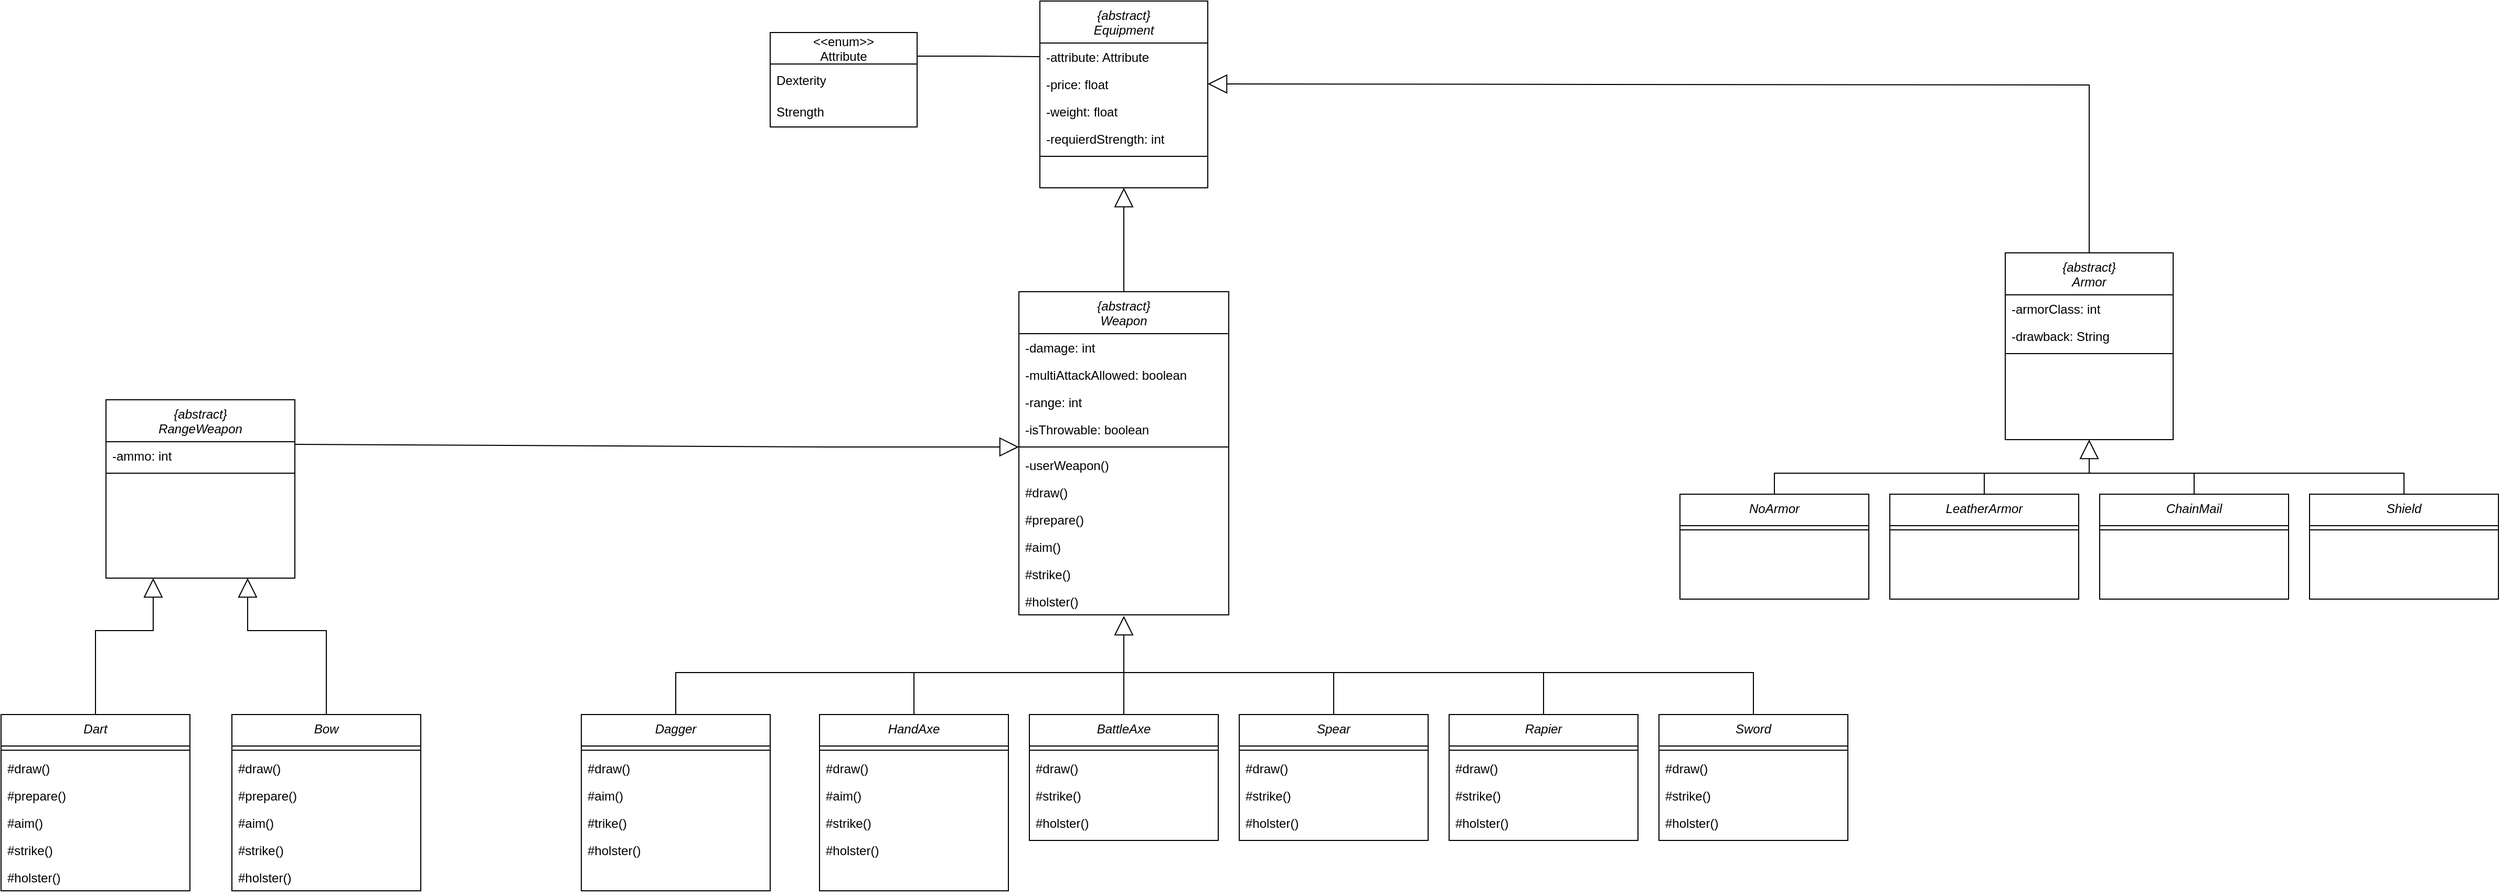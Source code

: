 <mxfile version="20.2.3" type="device"><diagram id="C5RBs43oDa-KdzZeNtuy" name="Page-1"><mxGraphModel dx="3996" dy="1518" grid="1" gridSize="10" guides="1" tooltips="1" connect="1" arrows="1" fold="1" page="1" pageScale="1" pageWidth="827" pageHeight="1169" math="0" shadow="0"><root><mxCell id="WIyWlLk6GJQsqaUBKTNV-0"/><mxCell id="WIyWlLk6GJQsqaUBKTNV-1" parent="WIyWlLk6GJQsqaUBKTNV-0"/><mxCell id="zkfFHV4jXpPFQw0GAbJ--0" value="{abstract}&#10;Equipment&#10;" style="swimlane;fontStyle=2;align=center;verticalAlign=top;childLayout=stackLayout;horizontal=1;startSize=40;horizontalStack=0;resizeParent=1;resizeLast=0;collapsible=1;marginBottom=0;rounded=0;shadow=0;strokeWidth=1;" parent="WIyWlLk6GJQsqaUBKTNV-1" vertex="1"><mxGeometry x="-390" width="160" height="178" as="geometry"><mxRectangle x="230" y="140" width="160" height="26" as="alternateBounds"/></mxGeometry></mxCell><mxCell id="zkfFHV4jXpPFQw0GAbJ--2" value="-attribute: Attribute" style="text;align=left;verticalAlign=top;spacingLeft=4;spacingRight=4;overflow=hidden;rotatable=0;points=[[0,0.5],[1,0.5]];portConstraint=eastwest;rounded=0;shadow=0;html=0;" parent="zkfFHV4jXpPFQw0GAbJ--0" vertex="1"><mxGeometry y="40" width="160" height="26" as="geometry"/></mxCell><mxCell id="zkfFHV4jXpPFQw0GAbJ--3" value="-price: float" style="text;align=left;verticalAlign=top;spacingLeft=4;spacingRight=4;overflow=hidden;rotatable=0;points=[[0,0.5],[1,0.5]];portConstraint=eastwest;rounded=0;shadow=0;html=0;" parent="zkfFHV4jXpPFQw0GAbJ--0" vertex="1"><mxGeometry y="66" width="160" height="26" as="geometry"/></mxCell><mxCell id="xCff0-_qUuisWJhxx4Ki-0" value="-weight: float" style="text;align=left;verticalAlign=top;spacingLeft=4;spacingRight=4;overflow=hidden;rotatable=0;points=[[0,0.5],[1,0.5]];portConstraint=eastwest;rounded=0;shadow=0;html=0;" parent="zkfFHV4jXpPFQw0GAbJ--0" vertex="1"><mxGeometry y="92" width="160" height="26" as="geometry"/></mxCell><mxCell id="xCff0-_qUuisWJhxx4Ki-1" value="-requierdStrength: int" style="text;align=left;verticalAlign=top;spacingLeft=4;spacingRight=4;overflow=hidden;rotatable=0;points=[[0,0.5],[1,0.5]];portConstraint=eastwest;rounded=0;shadow=0;html=0;" parent="zkfFHV4jXpPFQw0GAbJ--0" vertex="1"><mxGeometry y="118" width="160" height="26" as="geometry"/></mxCell><mxCell id="zkfFHV4jXpPFQw0GAbJ--4" value="" style="line;html=1;strokeWidth=1;align=left;verticalAlign=middle;spacingTop=-1;spacingLeft=3;spacingRight=3;rotatable=0;labelPosition=right;points=[];portConstraint=eastwest;" parent="zkfFHV4jXpPFQw0GAbJ--0" vertex="1"><mxGeometry y="144" width="160" height="8" as="geometry"/></mxCell><mxCell id="xCff0-_qUuisWJhxx4Ki-2" value="{abstract}&#10;Weapon&#10;" style="swimlane;fontStyle=2;align=center;verticalAlign=top;childLayout=stackLayout;horizontal=1;startSize=40;horizontalStack=0;resizeParent=1;resizeLast=0;collapsible=1;marginBottom=0;rounded=0;shadow=0;strokeWidth=1;" parent="WIyWlLk6GJQsqaUBKTNV-1" vertex="1"><mxGeometry x="-410" y="277" width="200" height="308" as="geometry"><mxRectangle x="230" y="140" width="160" height="26" as="alternateBounds"/></mxGeometry></mxCell><mxCell id="xCff0-_qUuisWJhxx4Ki-3" value="-damage: int" style="text;align=left;verticalAlign=top;spacingLeft=4;spacingRight=4;overflow=hidden;rotatable=0;points=[[0,0.5],[1,0.5]];portConstraint=eastwest;rounded=0;shadow=0;html=0;" parent="xCff0-_qUuisWJhxx4Ki-2" vertex="1"><mxGeometry y="40" width="200" height="26" as="geometry"/></mxCell><mxCell id="xCff0-_qUuisWJhxx4Ki-16" value="-multiAttackAllowed: boolean" style="text;align=left;verticalAlign=top;spacingLeft=4;spacingRight=4;overflow=hidden;rotatable=0;points=[[0,0.5],[1,0.5]];portConstraint=eastwest;rounded=0;shadow=0;html=0;" parent="xCff0-_qUuisWJhxx4Ki-2" vertex="1"><mxGeometry y="66" width="200" height="26" as="geometry"/></mxCell><mxCell id="xCff0-_qUuisWJhxx4Ki-17" value="-range: int" style="text;align=left;verticalAlign=top;spacingLeft=4;spacingRight=4;overflow=hidden;rotatable=0;points=[[0,0.5],[1,0.5]];portConstraint=eastwest;rounded=0;shadow=0;html=0;" parent="xCff0-_qUuisWJhxx4Ki-2" vertex="1"><mxGeometry y="92" width="200" height="26" as="geometry"/></mxCell><mxCell id="xCff0-_qUuisWJhxx4Ki-25" value="-isThrowable: boolean" style="text;align=left;verticalAlign=top;spacingLeft=4;spacingRight=4;overflow=hidden;rotatable=0;points=[[0,0.5],[1,0.5]];portConstraint=eastwest;rounded=0;shadow=0;html=0;" parent="xCff0-_qUuisWJhxx4Ki-2" vertex="1"><mxGeometry y="118" width="200" height="26" as="geometry"/></mxCell><mxCell id="xCff0-_qUuisWJhxx4Ki-7" value="" style="line;html=1;strokeWidth=1;align=left;verticalAlign=middle;spacingTop=-1;spacingLeft=3;spacingRight=3;rotatable=0;labelPosition=right;points=[];portConstraint=eastwest;" parent="xCff0-_qUuisWJhxx4Ki-2" vertex="1"><mxGeometry y="144" width="200" height="8" as="geometry"/></mxCell><mxCell id="xCff0-_qUuisWJhxx4Ki-24" value="-userWeapon()" style="text;align=left;verticalAlign=top;spacingLeft=4;spacingRight=4;overflow=hidden;rotatable=0;points=[[0,0.5],[1,0.5]];portConstraint=eastwest;" parent="xCff0-_qUuisWJhxx4Ki-2" vertex="1"><mxGeometry y="152" width="200" height="26" as="geometry"/></mxCell><mxCell id="xCff0-_qUuisWJhxx4Ki-26" value="#draw()" style="text;align=left;verticalAlign=top;spacingLeft=4;spacingRight=4;overflow=hidden;rotatable=0;points=[[0,0.5],[1,0.5]];portConstraint=eastwest;" parent="xCff0-_qUuisWJhxx4Ki-2" vertex="1"><mxGeometry y="178" width="200" height="26" as="geometry"/></mxCell><mxCell id="xCff0-_qUuisWJhxx4Ki-27" value="#prepare()" style="text;align=left;verticalAlign=top;spacingLeft=4;spacingRight=4;overflow=hidden;rotatable=0;points=[[0,0.5],[1,0.5]];portConstraint=eastwest;" parent="xCff0-_qUuisWJhxx4Ki-2" vertex="1"><mxGeometry y="204" width="200" height="26" as="geometry"/></mxCell><mxCell id="xCff0-_qUuisWJhxx4Ki-29" value="#aim()" style="text;align=left;verticalAlign=top;spacingLeft=4;spacingRight=4;overflow=hidden;rotatable=0;points=[[0,0.5],[1,0.5]];portConstraint=eastwest;" parent="xCff0-_qUuisWJhxx4Ki-2" vertex="1"><mxGeometry y="230" width="200" height="26" as="geometry"/></mxCell><mxCell id="xCff0-_qUuisWJhxx4Ki-28" value="#strike()" style="text;align=left;verticalAlign=top;spacingLeft=4;spacingRight=4;overflow=hidden;rotatable=0;points=[[0,0.5],[1,0.5]];portConstraint=eastwest;" parent="xCff0-_qUuisWJhxx4Ki-2" vertex="1"><mxGeometry y="256" width="200" height="26" as="geometry"/></mxCell><mxCell id="xCff0-_qUuisWJhxx4Ki-30" value="#holster()" style="text;align=left;verticalAlign=top;spacingLeft=4;spacingRight=4;overflow=hidden;rotatable=0;points=[[0,0.5],[1,0.5]];portConstraint=eastwest;" parent="xCff0-_qUuisWJhxx4Ki-2" vertex="1"><mxGeometry y="282" width="200" height="26" as="geometry"/></mxCell><mxCell id="xCff0-_qUuisWJhxx4Ki-9" value="{abstract}&#10;Armor&#10;" style="swimlane;fontStyle=2;align=center;verticalAlign=top;childLayout=stackLayout;horizontal=1;startSize=40;horizontalStack=0;resizeParent=1;resizeLast=0;collapsible=1;marginBottom=0;rounded=0;shadow=0;strokeWidth=1;" parent="WIyWlLk6GJQsqaUBKTNV-1" vertex="1"><mxGeometry x="530" y="240" width="160" height="178" as="geometry"><mxRectangle x="230" y="140" width="160" height="26" as="alternateBounds"/></mxGeometry></mxCell><mxCell id="xCff0-_qUuisWJhxx4Ki-10" value="-armorClass: int" style="text;align=left;verticalAlign=top;spacingLeft=4;spacingRight=4;overflow=hidden;rotatable=0;points=[[0,0.5],[1,0.5]];portConstraint=eastwest;rounded=0;shadow=0;html=0;" parent="xCff0-_qUuisWJhxx4Ki-9" vertex="1"><mxGeometry y="40" width="160" height="26" as="geometry"/></mxCell><mxCell id="xCff0-_qUuisWJhxx4Ki-11" value="-drawback: String" style="text;align=left;verticalAlign=top;spacingLeft=4;spacingRight=4;overflow=hidden;rotatable=0;points=[[0,0.5],[1,0.5]];portConstraint=eastwest;rounded=0;shadow=0;html=0;" parent="xCff0-_qUuisWJhxx4Ki-9" vertex="1"><mxGeometry y="66" width="160" height="26" as="geometry"/></mxCell><mxCell id="xCff0-_qUuisWJhxx4Ki-14" value="" style="line;html=1;strokeWidth=1;align=left;verticalAlign=middle;spacingTop=-1;spacingLeft=3;spacingRight=3;rotatable=0;labelPosition=right;points=[];portConstraint=eastwest;" parent="xCff0-_qUuisWJhxx4Ki-9" vertex="1"><mxGeometry y="92" width="160" height="8" as="geometry"/></mxCell><mxCell id="xCff0-_qUuisWJhxx4Ki-18" value="{abstract}&#10;RangeWeapon&#10;" style="swimlane;fontStyle=2;align=center;verticalAlign=top;childLayout=stackLayout;horizontal=1;startSize=40;horizontalStack=0;resizeParent=1;resizeLast=0;collapsible=1;marginBottom=0;rounded=0;shadow=0;strokeWidth=1;" parent="WIyWlLk6GJQsqaUBKTNV-1" vertex="1"><mxGeometry x="-1280" y="380" width="180" height="170" as="geometry"><mxRectangle x="230" y="140" width="160" height="26" as="alternateBounds"/></mxGeometry></mxCell><mxCell id="xCff0-_qUuisWJhxx4Ki-19" value="-ammo: int" style="text;align=left;verticalAlign=top;spacingLeft=4;spacingRight=4;overflow=hidden;rotatable=0;points=[[0,0.5],[1,0.5]];portConstraint=eastwest;rounded=0;shadow=0;html=0;" parent="xCff0-_qUuisWJhxx4Ki-18" vertex="1"><mxGeometry y="40" width="180" height="26" as="geometry"/></mxCell><mxCell id="xCff0-_qUuisWJhxx4Ki-22" value="" style="line;html=1;strokeWidth=1;align=left;verticalAlign=middle;spacingTop=-1;spacingLeft=3;spacingRight=3;rotatable=0;labelPosition=right;points=[];portConstraint=eastwest;" parent="xCff0-_qUuisWJhxx4Ki-18" vertex="1"><mxGeometry y="66" width="180" height="8" as="geometry"/></mxCell><mxCell id="xCff0-_qUuisWJhxx4Ki-31" value="Dart" style="swimlane;fontStyle=2;align=center;verticalAlign=top;childLayout=stackLayout;horizontal=1;startSize=30;horizontalStack=0;resizeParent=1;resizeLast=0;collapsible=1;marginBottom=0;rounded=0;shadow=0;strokeWidth=1;" parent="WIyWlLk6GJQsqaUBKTNV-1" vertex="1"><mxGeometry x="-1380" y="680" width="180" height="168" as="geometry"><mxRectangle x="230" y="140" width="160" height="26" as="alternateBounds"/></mxGeometry></mxCell><mxCell id="xCff0-_qUuisWJhxx4Ki-33" value="" style="line;html=1;strokeWidth=1;align=left;verticalAlign=middle;spacingTop=-1;spacingLeft=3;spacingRight=3;rotatable=0;labelPosition=right;points=[];portConstraint=eastwest;" parent="xCff0-_qUuisWJhxx4Ki-31" vertex="1"><mxGeometry y="30" width="180" height="8" as="geometry"/></mxCell><mxCell id="xCff0-_qUuisWJhxx4Ki-176" value="#draw()" style="text;align=left;verticalAlign=top;spacingLeft=4;spacingRight=4;overflow=hidden;rotatable=0;points=[[0,0.5],[1,0.5]];portConstraint=eastwest;" parent="xCff0-_qUuisWJhxx4Ki-31" vertex="1"><mxGeometry y="38" width="180" height="26" as="geometry"/></mxCell><mxCell id="xCff0-_qUuisWJhxx4Ki-180" value="#prepare()" style="text;align=left;verticalAlign=top;spacingLeft=4;spacingRight=4;overflow=hidden;rotatable=0;points=[[0,0.5],[1,0.5]];portConstraint=eastwest;" parent="xCff0-_qUuisWJhxx4Ki-31" vertex="1"><mxGeometry y="64" width="180" height="26" as="geometry"/></mxCell><mxCell id="xCff0-_qUuisWJhxx4Ki-179" value="#aim()" style="text;align=left;verticalAlign=top;spacingLeft=4;spacingRight=4;overflow=hidden;rotatable=0;points=[[0,0.5],[1,0.5]];portConstraint=eastwest;" parent="xCff0-_qUuisWJhxx4Ki-31" vertex="1"><mxGeometry y="90" width="180" height="26" as="geometry"/></mxCell><mxCell id="xCff0-_qUuisWJhxx4Ki-178" value="#strike()" style="text;align=left;verticalAlign=top;spacingLeft=4;spacingRight=4;overflow=hidden;rotatable=0;points=[[0,0.5],[1,0.5]];portConstraint=eastwest;" parent="xCff0-_qUuisWJhxx4Ki-31" vertex="1"><mxGeometry y="116" width="180" height="26" as="geometry"/></mxCell><mxCell id="xCff0-_qUuisWJhxx4Ki-177" value="#holster()" style="text;align=left;verticalAlign=top;spacingLeft=4;spacingRight=4;overflow=hidden;rotatable=0;points=[[0,0.5],[1,0.5]];portConstraint=eastwest;" parent="xCff0-_qUuisWJhxx4Ki-31" vertex="1"><mxGeometry y="142" width="180" height="26" as="geometry"/></mxCell><mxCell id="xCff0-_qUuisWJhxx4Ki-34" value="Bow" style="swimlane;fontStyle=2;align=center;verticalAlign=top;childLayout=stackLayout;horizontal=1;startSize=30;horizontalStack=0;resizeParent=1;resizeLast=0;collapsible=1;marginBottom=0;rounded=0;shadow=0;strokeWidth=1;" parent="WIyWlLk6GJQsqaUBKTNV-1" vertex="1"><mxGeometry x="-1160" y="680" width="180" height="168" as="geometry"><mxRectangle x="230" y="140" width="160" height="26" as="alternateBounds"/></mxGeometry></mxCell><mxCell id="xCff0-_qUuisWJhxx4Ki-35" value="" style="line;html=1;strokeWidth=1;align=left;verticalAlign=middle;spacingTop=-1;spacingLeft=3;spacingRight=3;rotatable=0;labelPosition=right;points=[];portConstraint=eastwest;" parent="xCff0-_qUuisWJhxx4Ki-34" vertex="1"><mxGeometry y="30" width="180" height="8" as="geometry"/></mxCell><mxCell id="xCff0-_qUuisWJhxx4Ki-141" value="#draw()" style="text;align=left;verticalAlign=top;spacingLeft=4;spacingRight=4;overflow=hidden;rotatable=0;points=[[0,0.5],[1,0.5]];portConstraint=eastwest;" parent="xCff0-_qUuisWJhxx4Ki-34" vertex="1"><mxGeometry y="38" width="180" height="26" as="geometry"/></mxCell><mxCell id="xCff0-_qUuisWJhxx4Ki-142" value="#prepare()" style="text;align=left;verticalAlign=top;spacingLeft=4;spacingRight=4;overflow=hidden;rotatable=0;points=[[0,0.5],[1,0.5]];portConstraint=eastwest;" parent="xCff0-_qUuisWJhxx4Ki-34" vertex="1"><mxGeometry y="64" width="180" height="26" as="geometry"/></mxCell><mxCell id="xCff0-_qUuisWJhxx4Ki-143" value="#aim()" style="text;align=left;verticalAlign=top;spacingLeft=4;spacingRight=4;overflow=hidden;rotatable=0;points=[[0,0.5],[1,0.5]];portConstraint=eastwest;" parent="xCff0-_qUuisWJhxx4Ki-34" vertex="1"><mxGeometry y="90" width="180" height="26" as="geometry"/></mxCell><mxCell id="xCff0-_qUuisWJhxx4Ki-144" value="#strike()" style="text;align=left;verticalAlign=top;spacingLeft=4;spacingRight=4;overflow=hidden;rotatable=0;points=[[0,0.5],[1,0.5]];portConstraint=eastwest;" parent="xCff0-_qUuisWJhxx4Ki-34" vertex="1"><mxGeometry y="116" width="180" height="26" as="geometry"/></mxCell><mxCell id="xCff0-_qUuisWJhxx4Ki-145" value="#holster()" style="text;align=left;verticalAlign=top;spacingLeft=4;spacingRight=4;overflow=hidden;rotatable=0;points=[[0,0.5],[1,0.5]];portConstraint=eastwest;" parent="xCff0-_qUuisWJhxx4Ki-34" vertex="1"><mxGeometry y="142" width="180" height="26" as="geometry"/></mxCell><mxCell id="xCff0-_qUuisWJhxx4Ki-188" style="edgeStyle=orthogonalEdgeStyle;rounded=0;orthogonalLoop=1;jettySize=auto;html=1;endArrow=none;endFill=0;" parent="WIyWlLk6GJQsqaUBKTNV-1" source="xCff0-_qUuisWJhxx4Ki-36" edge="1"><mxGeometry relative="1" as="geometry"><mxPoint x="-310" y="640" as="targetPoint"/><Array as="points"><mxPoint x="-737" y="640"/></Array></mxGeometry></mxCell><mxCell id="xCff0-_qUuisWJhxx4Ki-36" value="Dagger" style="swimlane;fontStyle=2;align=center;verticalAlign=top;childLayout=stackLayout;horizontal=1;startSize=30;horizontalStack=0;resizeParent=1;resizeLast=0;collapsible=1;marginBottom=0;rounded=0;shadow=0;strokeWidth=1;" parent="WIyWlLk6GJQsqaUBKTNV-1" vertex="1"><mxGeometry x="-827" y="680" width="180" height="168" as="geometry"><mxRectangle x="230" y="140" width="160" height="26" as="alternateBounds"/></mxGeometry></mxCell><mxCell id="xCff0-_qUuisWJhxx4Ki-37" value="" style="line;html=1;strokeWidth=1;align=left;verticalAlign=middle;spacingTop=-1;spacingLeft=3;spacingRight=3;rotatable=0;labelPosition=right;points=[];portConstraint=eastwest;" parent="xCff0-_qUuisWJhxx4Ki-36" vertex="1"><mxGeometry y="30" width="180" height="8" as="geometry"/></mxCell><mxCell id="xCff0-_qUuisWJhxx4Ki-56" value="#draw()" style="text;align=left;verticalAlign=top;spacingLeft=4;spacingRight=4;overflow=hidden;rotatable=0;points=[[0,0.5],[1,0.5]];portConstraint=eastwest;" parent="xCff0-_qUuisWJhxx4Ki-36" vertex="1"><mxGeometry y="38" width="180" height="26" as="geometry"/></mxCell><mxCell id="xCff0-_qUuisWJhxx4Ki-59" value="#aim()" style="text;align=left;verticalAlign=top;spacingLeft=4;spacingRight=4;overflow=hidden;rotatable=0;points=[[0,0.5],[1,0.5]];portConstraint=eastwest;" parent="xCff0-_qUuisWJhxx4Ki-36" vertex="1"><mxGeometry y="64" width="180" height="26" as="geometry"/></mxCell><mxCell id="xCff0-_qUuisWJhxx4Ki-58" value="#trike()" style="text;align=left;verticalAlign=top;spacingLeft=4;spacingRight=4;overflow=hidden;rotatable=0;points=[[0,0.5],[1,0.5]];portConstraint=eastwest;" parent="xCff0-_qUuisWJhxx4Ki-36" vertex="1"><mxGeometry y="90" width="180" height="26" as="geometry"/></mxCell><mxCell id="xCff0-_qUuisWJhxx4Ki-57" value="#holster()" style="text;align=left;verticalAlign=top;spacingLeft=4;spacingRight=4;overflow=hidden;rotatable=0;points=[[0,0.5],[1,0.5]];portConstraint=eastwest;" parent="xCff0-_qUuisWJhxx4Ki-36" vertex="1"><mxGeometry y="116" width="180" height="26" as="geometry"/></mxCell><mxCell id="xCff0-_qUuisWJhxx4Ki-189" style="edgeStyle=orthogonalEdgeStyle;rounded=0;orthogonalLoop=1;jettySize=auto;html=1;endArrow=none;endFill=0;" parent="WIyWlLk6GJQsqaUBKTNV-1" source="xCff0-_qUuisWJhxx4Ki-38" edge="1"><mxGeometry relative="1" as="geometry"><mxPoint x="-510" y="640" as="targetPoint"/></mxGeometry></mxCell><mxCell id="xCff0-_qUuisWJhxx4Ki-38" value="HandAxe" style="swimlane;fontStyle=2;align=center;verticalAlign=top;childLayout=stackLayout;horizontal=1;startSize=30;horizontalStack=0;resizeParent=1;resizeLast=0;collapsible=1;marginBottom=0;rounded=0;shadow=0;strokeWidth=1;" parent="WIyWlLk6GJQsqaUBKTNV-1" vertex="1"><mxGeometry x="-600" y="680" width="180" height="168" as="geometry"><mxRectangle x="230" y="140" width="160" height="26" as="alternateBounds"/></mxGeometry></mxCell><mxCell id="xCff0-_qUuisWJhxx4Ki-39" value="" style="line;html=1;strokeWidth=1;align=left;verticalAlign=middle;spacingTop=-1;spacingLeft=3;spacingRight=3;rotatable=0;labelPosition=right;points=[];portConstraint=eastwest;" parent="xCff0-_qUuisWJhxx4Ki-38" vertex="1"><mxGeometry y="30" width="180" height="8" as="geometry"/></mxCell><mxCell id="xCff0-_qUuisWJhxx4Ki-101" value="#draw()" style="text;align=left;verticalAlign=top;spacingLeft=4;spacingRight=4;overflow=hidden;rotatable=0;points=[[0,0.5],[1,0.5]];portConstraint=eastwest;" parent="xCff0-_qUuisWJhxx4Ki-38" vertex="1"><mxGeometry y="38" width="180" height="26" as="geometry"/></mxCell><mxCell id="xCff0-_qUuisWJhxx4Ki-103" value="#aim()" style="text;align=left;verticalAlign=top;spacingLeft=4;spacingRight=4;overflow=hidden;rotatable=0;points=[[0,0.5],[1,0.5]];portConstraint=eastwest;" parent="xCff0-_qUuisWJhxx4Ki-38" vertex="1"><mxGeometry y="64" width="180" height="26" as="geometry"/></mxCell><mxCell id="xCff0-_qUuisWJhxx4Ki-104" value="#strike()" style="text;align=left;verticalAlign=top;spacingLeft=4;spacingRight=4;overflow=hidden;rotatable=0;points=[[0,0.5],[1,0.5]];portConstraint=eastwest;" parent="xCff0-_qUuisWJhxx4Ki-38" vertex="1"><mxGeometry y="90" width="180" height="26" as="geometry"/></mxCell><mxCell id="xCff0-_qUuisWJhxx4Ki-105" value="#holster()" style="text;align=left;verticalAlign=top;spacingLeft=4;spacingRight=4;overflow=hidden;rotatable=0;points=[[0,0.5],[1,0.5]];portConstraint=eastwest;" parent="xCff0-_qUuisWJhxx4Ki-38" vertex="1"><mxGeometry y="116" width="180" height="26" as="geometry"/></mxCell><mxCell id="xCff0-_qUuisWJhxx4Ki-190" style="edgeStyle=orthogonalEdgeStyle;rounded=0;orthogonalLoop=1;jettySize=auto;html=1;endArrow=none;endFill=0;" parent="WIyWlLk6GJQsqaUBKTNV-1" source="xCff0-_qUuisWJhxx4Ki-40" edge="1"><mxGeometry relative="1" as="geometry"><mxPoint x="-310" y="640" as="targetPoint"/></mxGeometry></mxCell><mxCell id="xCff0-_qUuisWJhxx4Ki-40" value="BattleAxe" style="swimlane;fontStyle=2;align=center;verticalAlign=top;childLayout=stackLayout;horizontal=1;startSize=30;horizontalStack=0;resizeParent=1;resizeLast=0;collapsible=1;marginBottom=0;rounded=0;shadow=0;strokeWidth=1;" parent="WIyWlLk6GJQsqaUBKTNV-1" vertex="1"><mxGeometry x="-400" y="680" width="180" height="120" as="geometry"><mxRectangle x="230" y="140" width="160" height="26" as="alternateBounds"/></mxGeometry></mxCell><mxCell id="xCff0-_qUuisWJhxx4Ki-41" value="" style="line;html=1;strokeWidth=1;align=left;verticalAlign=middle;spacingTop=-1;spacingLeft=3;spacingRight=3;rotatable=0;labelPosition=right;points=[];portConstraint=eastwest;" parent="xCff0-_qUuisWJhxx4Ki-40" vertex="1"><mxGeometry y="30" width="180" height="8" as="geometry"/></mxCell><mxCell id="xCff0-_qUuisWJhxx4Ki-106" value="#draw()" style="text;align=left;verticalAlign=top;spacingLeft=4;spacingRight=4;overflow=hidden;rotatable=0;points=[[0,0.5],[1,0.5]];portConstraint=eastwest;" parent="xCff0-_qUuisWJhxx4Ki-40" vertex="1"><mxGeometry y="38" width="180" height="26" as="geometry"/></mxCell><mxCell id="xCff0-_qUuisWJhxx4Ki-109" value="#strike()" style="text;align=left;verticalAlign=top;spacingLeft=4;spacingRight=4;overflow=hidden;rotatable=0;points=[[0,0.5],[1,0.5]];portConstraint=eastwest;" parent="xCff0-_qUuisWJhxx4Ki-40" vertex="1"><mxGeometry y="64" width="180" height="26" as="geometry"/></mxCell><mxCell id="xCff0-_qUuisWJhxx4Ki-110" value="#holster()" style="text;align=left;verticalAlign=top;spacingLeft=4;spacingRight=4;overflow=hidden;rotatable=0;points=[[0,0.5],[1,0.5]];portConstraint=eastwest;" parent="xCff0-_qUuisWJhxx4Ki-40" vertex="1"><mxGeometry y="90" width="180" height="26" as="geometry"/></mxCell><mxCell id="xCff0-_qUuisWJhxx4Ki-191" style="edgeStyle=orthogonalEdgeStyle;rounded=0;orthogonalLoop=1;jettySize=auto;html=1;endArrow=none;endFill=0;" parent="WIyWlLk6GJQsqaUBKTNV-1" source="xCff0-_qUuisWJhxx4Ki-42" edge="1"><mxGeometry relative="1" as="geometry"><mxPoint x="-310" y="640" as="targetPoint"/><Array as="points"><mxPoint x="-110" y="640"/></Array></mxGeometry></mxCell><mxCell id="xCff0-_qUuisWJhxx4Ki-42" value="Spear" style="swimlane;fontStyle=2;align=center;verticalAlign=top;childLayout=stackLayout;horizontal=1;startSize=30;horizontalStack=0;resizeParent=1;resizeLast=0;collapsible=1;marginBottom=0;rounded=0;shadow=0;strokeWidth=1;" parent="WIyWlLk6GJQsqaUBKTNV-1" vertex="1"><mxGeometry x="-200" y="680" width="180" height="120" as="geometry"><mxRectangle x="230" y="140" width="160" height="26" as="alternateBounds"/></mxGeometry></mxCell><mxCell id="xCff0-_qUuisWJhxx4Ki-43" value="" style="line;html=1;strokeWidth=1;align=left;verticalAlign=middle;spacingTop=-1;spacingLeft=3;spacingRight=3;rotatable=0;labelPosition=right;points=[];portConstraint=eastwest;" parent="xCff0-_qUuisWJhxx4Ki-42" vertex="1"><mxGeometry y="30" width="180" height="8" as="geometry"/></mxCell><mxCell id="xCff0-_qUuisWJhxx4Ki-116" value="#draw()" style="text;align=left;verticalAlign=top;spacingLeft=4;spacingRight=4;overflow=hidden;rotatable=0;points=[[0,0.5],[1,0.5]];portConstraint=eastwest;" parent="xCff0-_qUuisWJhxx4Ki-42" vertex="1"><mxGeometry y="38" width="180" height="26" as="geometry"/></mxCell><mxCell id="xCff0-_qUuisWJhxx4Ki-119" value="#strike()" style="text;align=left;verticalAlign=top;spacingLeft=4;spacingRight=4;overflow=hidden;rotatable=0;points=[[0,0.5],[1,0.5]];portConstraint=eastwest;" parent="xCff0-_qUuisWJhxx4Ki-42" vertex="1"><mxGeometry y="64" width="180" height="26" as="geometry"/></mxCell><mxCell id="xCff0-_qUuisWJhxx4Ki-120" value="#holster()" style="text;align=left;verticalAlign=top;spacingLeft=4;spacingRight=4;overflow=hidden;rotatable=0;points=[[0,0.5],[1,0.5]];portConstraint=eastwest;" parent="xCff0-_qUuisWJhxx4Ki-42" vertex="1"><mxGeometry y="90" width="180" height="26" as="geometry"/></mxCell><mxCell id="xCff0-_qUuisWJhxx4Ki-193" style="edgeStyle=orthogonalEdgeStyle;rounded=0;orthogonalLoop=1;jettySize=auto;html=1;endArrow=none;endFill=0;" parent="WIyWlLk6GJQsqaUBKTNV-1" source="xCff0-_qUuisWJhxx4Ki-44" edge="1"><mxGeometry relative="1" as="geometry"><mxPoint x="90" y="640" as="targetPoint"/><Array as="points"><mxPoint x="290" y="640"/></Array></mxGeometry></mxCell><mxCell id="xCff0-_qUuisWJhxx4Ki-44" value="Sword" style="swimlane;fontStyle=2;align=center;verticalAlign=top;childLayout=stackLayout;horizontal=1;startSize=30;horizontalStack=0;resizeParent=1;resizeLast=0;collapsible=1;marginBottom=0;rounded=0;shadow=0;strokeWidth=1;" parent="WIyWlLk6GJQsqaUBKTNV-1" vertex="1"><mxGeometry x="200" y="680" width="180" height="120" as="geometry"><mxRectangle x="230" y="140" width="160" height="26" as="alternateBounds"/></mxGeometry></mxCell><mxCell id="xCff0-_qUuisWJhxx4Ki-45" value="" style="line;html=1;strokeWidth=1;align=left;verticalAlign=middle;spacingTop=-1;spacingLeft=3;spacingRight=3;rotatable=0;labelPosition=right;points=[];portConstraint=eastwest;" parent="xCff0-_qUuisWJhxx4Ki-44" vertex="1"><mxGeometry y="30" width="180" height="8" as="geometry"/></mxCell><mxCell id="xCff0-_qUuisWJhxx4Ki-126" value="#draw()" style="text;align=left;verticalAlign=top;spacingLeft=4;spacingRight=4;overflow=hidden;rotatable=0;points=[[0,0.5],[1,0.5]];portConstraint=eastwest;" parent="xCff0-_qUuisWJhxx4Ki-44" vertex="1"><mxGeometry y="38" width="180" height="26" as="geometry"/></mxCell><mxCell id="xCff0-_qUuisWJhxx4Ki-129" value="#strike()" style="text;align=left;verticalAlign=top;spacingLeft=4;spacingRight=4;overflow=hidden;rotatable=0;points=[[0,0.5],[1,0.5]];portConstraint=eastwest;" parent="xCff0-_qUuisWJhxx4Ki-44" vertex="1"><mxGeometry y="64" width="180" height="26" as="geometry"/></mxCell><mxCell id="xCff0-_qUuisWJhxx4Ki-130" value="#holster()" style="text;align=left;verticalAlign=top;spacingLeft=4;spacingRight=4;overflow=hidden;rotatable=0;points=[[0,0.5],[1,0.5]];portConstraint=eastwest;" parent="xCff0-_qUuisWJhxx4Ki-44" vertex="1"><mxGeometry y="90" width="180" height="26" as="geometry"/></mxCell><mxCell id="xCff0-_qUuisWJhxx4Ki-192" style="edgeStyle=orthogonalEdgeStyle;rounded=0;orthogonalLoop=1;jettySize=auto;html=1;endArrow=none;endFill=0;" parent="WIyWlLk6GJQsqaUBKTNV-1" source="xCff0-_qUuisWJhxx4Ki-46" edge="1"><mxGeometry relative="1" as="geometry"><mxPoint x="-110" y="640" as="targetPoint"/><Array as="points"><mxPoint x="90" y="640"/></Array></mxGeometry></mxCell><mxCell id="xCff0-_qUuisWJhxx4Ki-46" value="Rapier" style="swimlane;fontStyle=2;align=center;verticalAlign=top;childLayout=stackLayout;horizontal=1;startSize=30;horizontalStack=0;resizeParent=1;resizeLast=0;collapsible=1;marginBottom=0;rounded=0;shadow=0;strokeWidth=1;" parent="WIyWlLk6GJQsqaUBKTNV-1" vertex="1"><mxGeometry y="680" width="180" height="120" as="geometry"><mxRectangle x="230" y="140" width="160" height="26" as="alternateBounds"/></mxGeometry></mxCell><mxCell id="xCff0-_qUuisWJhxx4Ki-47" value="" style="line;html=1;strokeWidth=1;align=left;verticalAlign=middle;spacingTop=-1;spacingLeft=3;spacingRight=3;rotatable=0;labelPosition=right;points=[];portConstraint=eastwest;" parent="xCff0-_qUuisWJhxx4Ki-46" vertex="1"><mxGeometry y="30" width="180" height="8" as="geometry"/></mxCell><mxCell id="xCff0-_qUuisWJhxx4Ki-121" value="#draw()" style="text;align=left;verticalAlign=top;spacingLeft=4;spacingRight=4;overflow=hidden;rotatable=0;points=[[0,0.5],[1,0.5]];portConstraint=eastwest;" parent="xCff0-_qUuisWJhxx4Ki-46" vertex="1"><mxGeometry y="38" width="180" height="26" as="geometry"/></mxCell><mxCell id="xCff0-_qUuisWJhxx4Ki-124" value="#strike()" style="text;align=left;verticalAlign=top;spacingLeft=4;spacingRight=4;overflow=hidden;rotatable=0;points=[[0,0.5],[1,0.5]];portConstraint=eastwest;" parent="xCff0-_qUuisWJhxx4Ki-46" vertex="1"><mxGeometry y="64" width="180" height="26" as="geometry"/></mxCell><mxCell id="xCff0-_qUuisWJhxx4Ki-125" value="#holster()" style="text;align=left;verticalAlign=top;spacingLeft=4;spacingRight=4;overflow=hidden;rotatable=0;points=[[0,0.5],[1,0.5]];portConstraint=eastwest;" parent="xCff0-_qUuisWJhxx4Ki-46" vertex="1"><mxGeometry y="90" width="180" height="26" as="geometry"/></mxCell><mxCell id="xCff0-_qUuisWJhxx4Ki-198" style="edgeStyle=orthogonalEdgeStyle;rounded=0;orthogonalLoop=1;jettySize=auto;html=1;endArrow=none;endFill=0;" parent="WIyWlLk6GJQsqaUBKTNV-1" source="xCff0-_qUuisWJhxx4Ki-48" edge="1"><mxGeometry relative="1" as="geometry"><mxPoint x="510" y="450" as="targetPoint"/><Array as="points"><mxPoint x="310" y="450"/></Array></mxGeometry></mxCell><mxCell id="xCff0-_qUuisWJhxx4Ki-48" value="NoArmor" style="swimlane;fontStyle=2;align=center;verticalAlign=top;childLayout=stackLayout;horizontal=1;startSize=30;horizontalStack=0;resizeParent=1;resizeLast=0;collapsible=1;marginBottom=0;rounded=0;shadow=0;strokeWidth=1;" parent="WIyWlLk6GJQsqaUBKTNV-1" vertex="1"><mxGeometry x="220" y="470" width="180" height="100" as="geometry"><mxRectangle x="230" y="140" width="160" height="26" as="alternateBounds"/></mxGeometry></mxCell><mxCell id="xCff0-_qUuisWJhxx4Ki-49" value="" style="line;html=1;strokeWidth=1;align=left;verticalAlign=middle;spacingTop=-1;spacingLeft=3;spacingRight=3;rotatable=0;labelPosition=right;points=[];portConstraint=eastwest;" parent="xCff0-_qUuisWJhxx4Ki-48" vertex="1"><mxGeometry y="30" width="180" height="8" as="geometry"/></mxCell><mxCell id="xCff0-_qUuisWJhxx4Ki-195" style="edgeStyle=orthogonalEdgeStyle;rounded=0;orthogonalLoop=1;jettySize=auto;html=1;endArrow=none;endFill=0;" parent="WIyWlLk6GJQsqaUBKTNV-1" source="xCff0-_qUuisWJhxx4Ki-50" edge="1"><mxGeometry relative="1" as="geometry"><mxPoint x="610" y="450" as="targetPoint"/><Array as="points"><mxPoint x="510" y="450"/></Array></mxGeometry></mxCell><mxCell id="xCff0-_qUuisWJhxx4Ki-50" value="LeatherArmor" style="swimlane;fontStyle=2;align=center;verticalAlign=top;childLayout=stackLayout;horizontal=1;startSize=30;horizontalStack=0;resizeParent=1;resizeLast=0;collapsible=1;marginBottom=0;rounded=0;shadow=0;strokeWidth=1;" parent="WIyWlLk6GJQsqaUBKTNV-1" vertex="1"><mxGeometry x="420" y="470" width="180" height="100" as="geometry"><mxRectangle x="230" y="140" width="160" height="26" as="alternateBounds"/></mxGeometry></mxCell><mxCell id="xCff0-_qUuisWJhxx4Ki-51" value="" style="line;html=1;strokeWidth=1;align=left;verticalAlign=middle;spacingTop=-1;spacingLeft=3;spacingRight=3;rotatable=0;labelPosition=right;points=[];portConstraint=eastwest;" parent="xCff0-_qUuisWJhxx4Ki-50" vertex="1"><mxGeometry y="30" width="180" height="8" as="geometry"/></mxCell><mxCell id="xCff0-_qUuisWJhxx4Ki-196" style="edgeStyle=orthogonalEdgeStyle;rounded=0;orthogonalLoop=1;jettySize=auto;html=1;endArrow=none;endFill=0;" parent="WIyWlLk6GJQsqaUBKTNV-1" source="xCff0-_qUuisWJhxx4Ki-52" edge="1"><mxGeometry relative="1" as="geometry"><mxPoint x="610" y="450" as="targetPoint"/><Array as="points"><mxPoint x="710" y="450"/></Array></mxGeometry></mxCell><mxCell id="xCff0-_qUuisWJhxx4Ki-52" value="ChainMail" style="swimlane;fontStyle=2;align=center;verticalAlign=top;childLayout=stackLayout;horizontal=1;startSize=30;horizontalStack=0;resizeParent=1;resizeLast=0;collapsible=1;marginBottom=0;rounded=0;shadow=0;strokeWidth=1;" parent="WIyWlLk6GJQsqaUBKTNV-1" vertex="1"><mxGeometry x="620" y="470" width="180" height="100" as="geometry"><mxRectangle x="230" y="140" width="160" height="26" as="alternateBounds"/></mxGeometry></mxCell><mxCell id="xCff0-_qUuisWJhxx4Ki-53" value="" style="line;html=1;strokeWidth=1;align=left;verticalAlign=middle;spacingTop=-1;spacingLeft=3;spacingRight=3;rotatable=0;labelPosition=right;points=[];portConstraint=eastwest;" parent="xCff0-_qUuisWJhxx4Ki-52" vertex="1"><mxGeometry y="30" width="180" height="8" as="geometry"/></mxCell><mxCell id="xCff0-_qUuisWJhxx4Ki-197" style="edgeStyle=orthogonalEdgeStyle;rounded=0;orthogonalLoop=1;jettySize=auto;html=1;endArrow=none;endFill=0;" parent="WIyWlLk6GJQsqaUBKTNV-1" source="xCff0-_qUuisWJhxx4Ki-54" edge="1"><mxGeometry relative="1" as="geometry"><mxPoint x="710" y="450" as="targetPoint"/><Array as="points"><mxPoint x="910" y="450"/></Array></mxGeometry></mxCell><mxCell id="xCff0-_qUuisWJhxx4Ki-54" value="Shield" style="swimlane;fontStyle=2;align=center;verticalAlign=top;childLayout=stackLayout;horizontal=1;startSize=30;horizontalStack=0;resizeParent=1;resizeLast=0;collapsible=1;marginBottom=0;rounded=0;shadow=0;strokeWidth=1;" parent="WIyWlLk6GJQsqaUBKTNV-1" vertex="1"><mxGeometry x="820" y="470" width="180" height="100" as="geometry"><mxRectangle x="230" y="140" width="160" height="26" as="alternateBounds"/></mxGeometry></mxCell><mxCell id="xCff0-_qUuisWJhxx4Ki-55" value="" style="line;html=1;strokeWidth=1;align=left;verticalAlign=middle;spacingTop=-1;spacingLeft=3;spacingRight=3;rotatable=0;labelPosition=right;points=[];portConstraint=eastwest;" parent="xCff0-_qUuisWJhxx4Ki-54" vertex="1"><mxGeometry y="30" width="180" height="8" as="geometry"/></mxCell><mxCell id="xCff0-_qUuisWJhxx4Ki-182" value="" style="endArrow=block;endSize=16;endFill=0;html=1;rounded=0;exitX=0.5;exitY=0;exitDx=0;exitDy=0;entryX=0.25;entryY=1;entryDx=0;entryDy=0;" parent="WIyWlLk6GJQsqaUBKTNV-1" source="xCff0-_qUuisWJhxx4Ki-31" target="xCff0-_qUuisWJhxx4Ki-18" edge="1"><mxGeometry x="0.152" y="14" width="160" relative="1" as="geometry"><mxPoint x="-1240" y="760" as="sourcePoint"/><mxPoint x="-1210" y="550" as="targetPoint"/><Array as="points"><mxPoint x="-1290" y="600"/><mxPoint x="-1235" y="600"/></Array><mxPoint as="offset"/></mxGeometry></mxCell><mxCell id="xCff0-_qUuisWJhxx4Ki-183" value="" style="endArrow=block;endSize=16;endFill=0;html=1;rounded=0;exitX=0.5;exitY=0;exitDx=0;exitDy=0;entryX=0.75;entryY=1;entryDx=0;entryDy=0;" parent="WIyWlLk6GJQsqaUBKTNV-1" source="xCff0-_qUuisWJhxx4Ki-34" target="xCff0-_qUuisWJhxx4Ki-18" edge="1"><mxGeometry x="0.152" y="14" width="160" relative="1" as="geometry"><mxPoint x="-1280" y="660" as="sourcePoint"/><mxPoint x="-1160" y="560" as="targetPoint"/><Array as="points"><mxPoint x="-1070" y="600"/><mxPoint x="-1145" y="600"/></Array><mxPoint as="offset"/></mxGeometry></mxCell><mxCell id="xCff0-_qUuisWJhxx4Ki-184" value="" style="endArrow=block;endSize=16;endFill=0;html=1;rounded=0;exitX=1;exitY=0.25;exitDx=0;exitDy=0;entryX=0;entryY=0.5;entryDx=0;entryDy=0;entryPerimeter=0;" parent="WIyWlLk6GJQsqaUBKTNV-1" source="xCff0-_qUuisWJhxx4Ki-18" target="xCff0-_qUuisWJhxx4Ki-7" edge="1"><mxGeometry x="0.152" y="14" width="160" relative="1" as="geometry"><mxPoint x="-1060" y="660" as="sourcePoint"/><mxPoint x="-390" y="160" as="targetPoint"/><Array as="points"><mxPoint x="-590" y="425"/></Array><mxPoint as="offset"/></mxGeometry></mxCell><mxCell id="xCff0-_qUuisWJhxx4Ki-185" value="" style="endArrow=block;endSize=16;endFill=0;html=1;rounded=0;exitX=0.5;exitY=0;exitDx=0;exitDy=0;entryX=0.5;entryY=1;entryDx=0;entryDy=0;" parent="WIyWlLk6GJQsqaUBKTNV-1" source="xCff0-_qUuisWJhxx4Ki-2" target="zkfFHV4jXpPFQw0GAbJ--0" edge="1"><mxGeometry width="160" relative="1" as="geometry"><mxPoint x="-280" y="230" as="sourcePoint"/><mxPoint x="-120" y="230" as="targetPoint"/></mxGeometry></mxCell><mxCell id="xCff0-_qUuisWJhxx4Ki-186" value="" style="endArrow=block;endSize=16;endFill=0;html=1;rounded=0;entryX=1;entryY=0.5;entryDx=0;entryDy=0;exitX=0.5;exitY=0;exitDx=0;exitDy=0;" parent="WIyWlLk6GJQsqaUBKTNV-1" source="xCff0-_qUuisWJhxx4Ki-9" target="zkfFHV4jXpPFQw0GAbJ--3" edge="1"><mxGeometry width="160" relative="1" as="geometry"><mxPoint x="600" y="80" as="sourcePoint"/><mxPoint x="350" y="120" as="targetPoint"/><Array as="points"><mxPoint x="610" y="80"/></Array></mxGeometry></mxCell><mxCell id="xCff0-_qUuisWJhxx4Ki-187" value="" style="endArrow=block;endSize=16;endFill=0;html=1;rounded=0;entryX=0.5;entryY=1.038;entryDx=0;entryDy=0;entryPerimeter=0;" parent="WIyWlLk6GJQsqaUBKTNV-1" target="xCff0-_qUuisWJhxx4Ki-30" edge="1"><mxGeometry width="160" relative="1" as="geometry"><mxPoint x="-310" y="640" as="sourcePoint"/><mxPoint x="-300.29" y="588" as="targetPoint"/></mxGeometry></mxCell><mxCell id="xCff0-_qUuisWJhxx4Ki-194" value="" style="endArrow=block;endSize=16;endFill=0;html=1;rounded=0;entryX=0.5;entryY=1;entryDx=0;entryDy=0;" parent="WIyWlLk6GJQsqaUBKTNV-1" target="xCff0-_qUuisWJhxx4Ki-9" edge="1"><mxGeometry width="160" relative="1" as="geometry"><mxPoint x="610" y="450" as="sourcePoint"/><mxPoint x="600" y="440" as="targetPoint"/></mxGeometry></mxCell><mxCell id="xCff0-_qUuisWJhxx4Ki-208" style="edgeStyle=orthogonalEdgeStyle;rounded=0;orthogonalLoop=1;jettySize=auto;html=1;exitX=1;exitY=0.25;exitDx=0;exitDy=0;entryX=0;entryY=0.5;entryDx=0;entryDy=0;endArrow=none;endFill=0;" parent="WIyWlLk6GJQsqaUBKTNV-1" source="xCff0-_qUuisWJhxx4Ki-204" target="zkfFHV4jXpPFQw0GAbJ--2" edge="1"><mxGeometry relative="1" as="geometry"/></mxCell><mxCell id="xCff0-_qUuisWJhxx4Ki-204" value="&lt;&lt;enum&gt;&gt;&#10;Attribute" style="swimlane;fontStyle=0;childLayout=stackLayout;horizontal=1;startSize=30;horizontalStack=0;resizeParent=1;resizeParentMax=0;resizeLast=0;collapsible=1;marginBottom=0;" parent="WIyWlLk6GJQsqaUBKTNV-1" vertex="1"><mxGeometry x="-647" y="30" width="140" height="90" as="geometry"/></mxCell><mxCell id="xCff0-_qUuisWJhxx4Ki-205" value="Dexterity" style="text;strokeColor=none;fillColor=none;align=left;verticalAlign=middle;spacingLeft=4;spacingRight=4;overflow=hidden;points=[[0,0.5],[1,0.5]];portConstraint=eastwest;rotatable=0;" parent="xCff0-_qUuisWJhxx4Ki-204" vertex="1"><mxGeometry y="30" width="140" height="30" as="geometry"/></mxCell><mxCell id="xCff0-_qUuisWJhxx4Ki-206" value="Strength" style="text;strokeColor=none;fillColor=none;align=left;verticalAlign=middle;spacingLeft=4;spacingRight=4;overflow=hidden;points=[[0,0.5],[1,0.5]];portConstraint=eastwest;rotatable=0;" parent="xCff0-_qUuisWJhxx4Ki-204" vertex="1"><mxGeometry y="60" width="140" height="30" as="geometry"/></mxCell></root></mxGraphModel></diagram></mxfile>